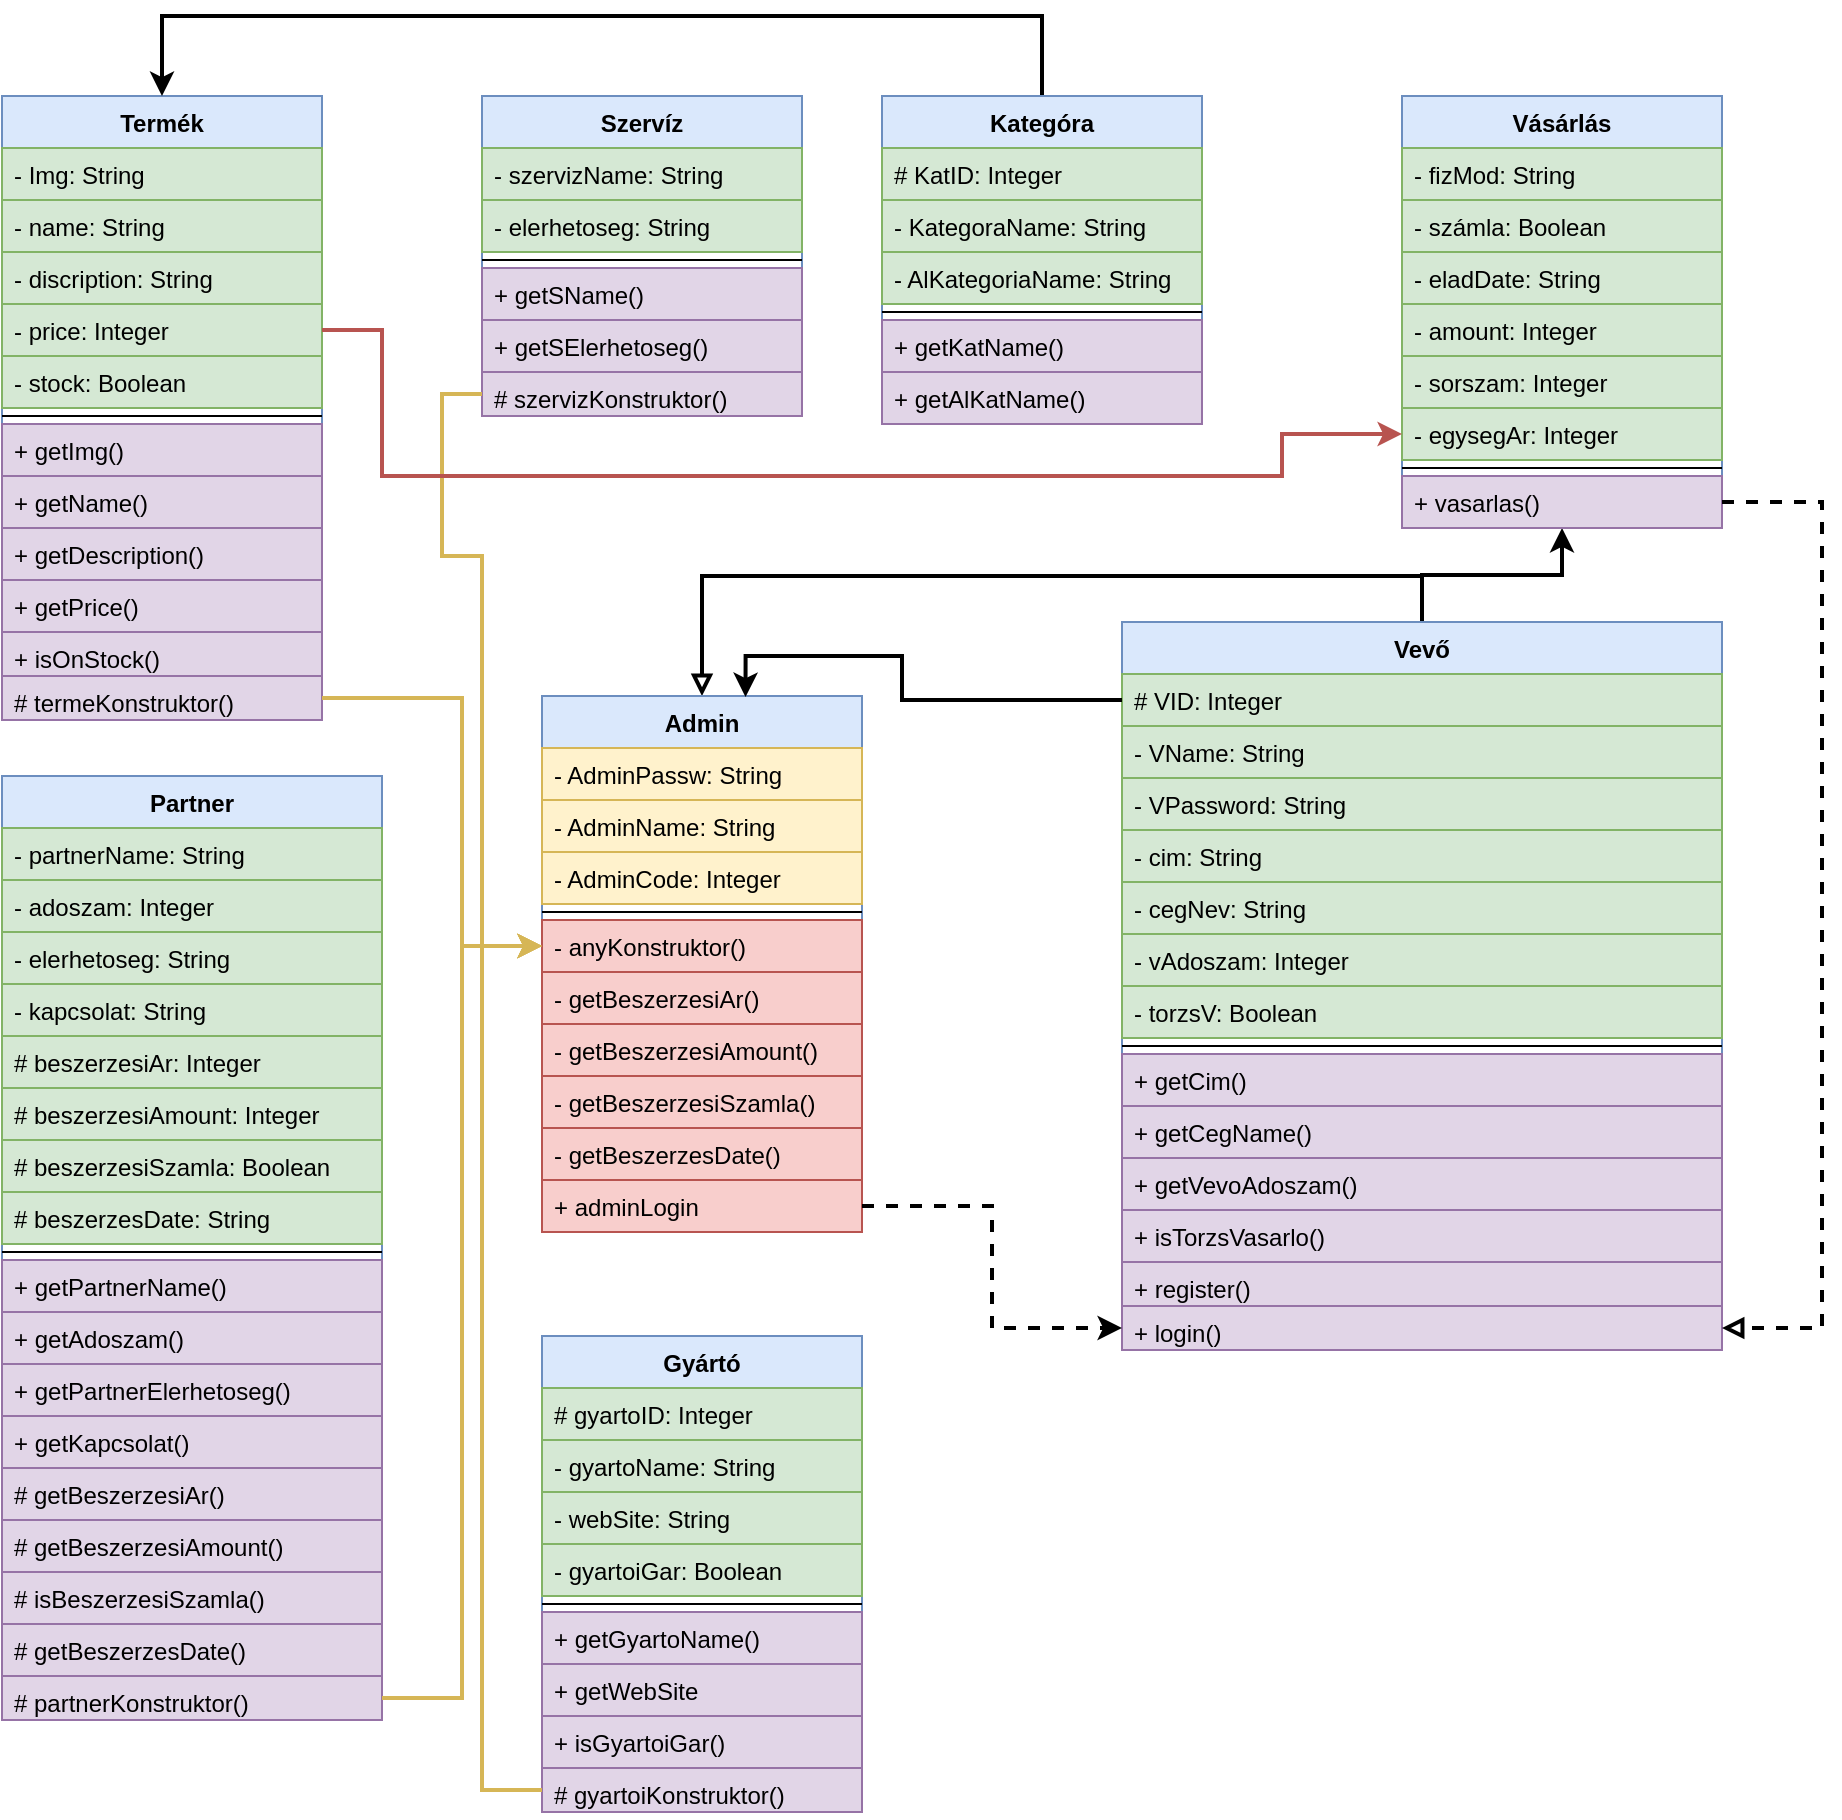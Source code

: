 <mxfile version="15.4.3" type="device"><diagram id="SooCw2AbxNKD4jz4kQ_n" name="Page-1"><mxGraphModel dx="1152" dy="637" grid="1" gridSize="10" guides="1" tooltips="1" connect="1" arrows="1" fold="1" page="1" pageScale="1" pageWidth="827" pageHeight="1169" math="0" shadow="0"><root><mxCell id="0"/><mxCell id="1" parent="0"/><mxCell id="ChIsNGt6jTSekpjBK3AV-1" value="Termék" style="swimlane;fontStyle=1;align=center;verticalAlign=top;childLayout=stackLayout;horizontal=1;startSize=26;horizontalStack=0;resizeParent=1;resizeParentMax=0;resizeLast=0;collapsible=1;marginBottom=0;fillColor=#dae8fc;strokeColor=#6c8ebf;" parent="1" vertex="1"><mxGeometry y="90" width="160" height="312" as="geometry"/></mxCell><mxCell id="ChIsNGt6jTSekpjBK3AV-2" value="- Img: String" style="text;strokeColor=#82b366;fillColor=#d5e8d4;align=left;verticalAlign=top;spacingLeft=4;spacingRight=4;overflow=hidden;rotatable=0;points=[[0,0.5],[1,0.5]];portConstraint=eastwest;" parent="ChIsNGt6jTSekpjBK3AV-1" vertex="1"><mxGeometry y="26" width="160" height="26" as="geometry"/></mxCell><mxCell id="ChIsNGt6jTSekpjBK3AV-6" value="- name: String" style="text;strokeColor=#82b366;fillColor=#d5e8d4;align=left;verticalAlign=top;spacingLeft=4;spacingRight=4;overflow=hidden;rotatable=0;points=[[0,0.5],[1,0.5]];portConstraint=eastwest;" parent="ChIsNGt6jTSekpjBK3AV-1" vertex="1"><mxGeometry y="52" width="160" height="26" as="geometry"/></mxCell><mxCell id="ChIsNGt6jTSekpjBK3AV-5" value="- discription: String" style="text;strokeColor=#82b366;fillColor=#d5e8d4;align=left;verticalAlign=top;spacingLeft=4;spacingRight=4;overflow=hidden;rotatable=0;points=[[0,0.5],[1,0.5]];portConstraint=eastwest;" parent="ChIsNGt6jTSekpjBK3AV-1" vertex="1"><mxGeometry y="78" width="160" height="26" as="geometry"/></mxCell><mxCell id="ChIsNGt6jTSekpjBK3AV-7" value="- price: Integer" style="text;strokeColor=#82b366;fillColor=#d5e8d4;align=left;verticalAlign=top;spacingLeft=4;spacingRight=4;overflow=hidden;rotatable=0;points=[[0,0.5],[1,0.5]];portConstraint=eastwest;" parent="ChIsNGt6jTSekpjBK3AV-1" vertex="1"><mxGeometry y="104" width="160" height="26" as="geometry"/></mxCell><mxCell id="ChIsNGt6jTSekpjBK3AV-8" value="- stock: Boolean" style="text;strokeColor=#82b366;fillColor=#d5e8d4;align=left;verticalAlign=top;spacingLeft=4;spacingRight=4;overflow=hidden;rotatable=0;points=[[0,0.5],[1,0.5]];portConstraint=eastwest;" parent="ChIsNGt6jTSekpjBK3AV-1" vertex="1"><mxGeometry y="130" width="160" height="26" as="geometry"/></mxCell><mxCell id="ChIsNGt6jTSekpjBK3AV-3" value="" style="line;strokeWidth=1;fillColor=none;align=left;verticalAlign=middle;spacingTop=-1;spacingLeft=3;spacingRight=3;rotatable=0;labelPosition=right;points=[];portConstraint=eastwest;" parent="ChIsNGt6jTSekpjBK3AV-1" vertex="1"><mxGeometry y="156" width="160" height="8" as="geometry"/></mxCell><mxCell id="ChIsNGt6jTSekpjBK3AV-4" value="+ getImg()" style="text;strokeColor=#9673a6;fillColor=#e1d5e7;align=left;verticalAlign=top;spacingLeft=4;spacingRight=4;overflow=hidden;rotatable=0;points=[[0,0.5],[1,0.5]];portConstraint=eastwest;" parent="ChIsNGt6jTSekpjBK3AV-1" vertex="1"><mxGeometry y="164" width="160" height="26" as="geometry"/></mxCell><mxCell id="B_tdv-N8UlKnLACxASIv-1" value="+ getName()" style="text;strokeColor=#9673a6;fillColor=#e1d5e7;align=left;verticalAlign=top;spacingLeft=4;spacingRight=4;overflow=hidden;rotatable=0;points=[[0,0.5],[1,0.5]];portConstraint=eastwest;" vertex="1" parent="ChIsNGt6jTSekpjBK3AV-1"><mxGeometry y="190" width="160" height="26" as="geometry"/></mxCell><mxCell id="B_tdv-N8UlKnLACxASIv-2" value="+ getDescription()" style="text;strokeColor=#9673a6;fillColor=#e1d5e7;align=left;verticalAlign=top;spacingLeft=4;spacingRight=4;overflow=hidden;rotatable=0;points=[[0,0.5],[1,0.5]];portConstraint=eastwest;" vertex="1" parent="ChIsNGt6jTSekpjBK3AV-1"><mxGeometry y="216" width="160" height="26" as="geometry"/></mxCell><mxCell id="B_tdv-N8UlKnLACxASIv-3" value="+ getPrice()" style="text;strokeColor=#9673a6;fillColor=#e1d5e7;align=left;verticalAlign=top;spacingLeft=4;spacingRight=4;overflow=hidden;rotatable=0;points=[[0,0.5],[1,0.5]];portConstraint=eastwest;" vertex="1" parent="ChIsNGt6jTSekpjBK3AV-1"><mxGeometry y="242" width="160" height="26" as="geometry"/></mxCell><mxCell id="B_tdv-N8UlKnLACxASIv-4" value="+ isOnStock()" style="text;strokeColor=#9673a6;fillColor=#e1d5e7;align=left;verticalAlign=top;spacingLeft=4;spacingRight=4;overflow=hidden;rotatable=0;points=[[0,0.5],[1,0.5]];portConstraint=eastwest;" vertex="1" parent="ChIsNGt6jTSekpjBK3AV-1"><mxGeometry y="268" width="160" height="22" as="geometry"/></mxCell><mxCell id="B_tdv-N8UlKnLACxASIv-5" value="# termeKonstruktor()" style="text;strokeColor=#9673a6;fillColor=#e1d5e7;align=left;verticalAlign=top;spacingLeft=4;spacingRight=4;overflow=hidden;rotatable=0;points=[[0,0.5],[1,0.5]];portConstraint=eastwest;" vertex="1" parent="ChIsNGt6jTSekpjBK3AV-1"><mxGeometry y="290" width="160" height="22" as="geometry"/></mxCell><mxCell id="ChIsNGt6jTSekpjBK3AV-9" value="Partner" style="swimlane;fontStyle=1;align=center;verticalAlign=top;childLayout=stackLayout;horizontal=1;startSize=26;horizontalStack=0;resizeParent=1;resizeParentMax=0;resizeLast=0;collapsible=1;marginBottom=0;fillColor=#dae8fc;strokeColor=#6c8ebf;" parent="1" vertex="1"><mxGeometry y="430" width="190" height="472" as="geometry"/></mxCell><mxCell id="ChIsNGt6jTSekpjBK3AV-10" value="- partnerName: String" style="text;strokeColor=#82b366;fillColor=#d5e8d4;align=left;verticalAlign=top;spacingLeft=4;spacingRight=4;overflow=hidden;rotatable=0;points=[[0,0.5],[1,0.5]];portConstraint=eastwest;" parent="ChIsNGt6jTSekpjBK3AV-9" vertex="1"><mxGeometry y="26" width="190" height="26" as="geometry"/></mxCell><mxCell id="ChIsNGt6jTSekpjBK3AV-11" value="- adoszam: Integer" style="text;strokeColor=#82b366;fillColor=#d5e8d4;align=left;verticalAlign=top;spacingLeft=4;spacingRight=4;overflow=hidden;rotatable=0;points=[[0,0.5],[1,0.5]];portConstraint=eastwest;" parent="ChIsNGt6jTSekpjBK3AV-9" vertex="1"><mxGeometry y="52" width="190" height="26" as="geometry"/></mxCell><mxCell id="ChIsNGt6jTSekpjBK3AV-12" value="- elerhetoseg: String" style="text;strokeColor=#82b366;fillColor=#d5e8d4;align=left;verticalAlign=top;spacingLeft=4;spacingRight=4;overflow=hidden;rotatable=0;points=[[0,0.5],[1,0.5]];portConstraint=eastwest;" parent="ChIsNGt6jTSekpjBK3AV-9" vertex="1"><mxGeometry y="78" width="190" height="26" as="geometry"/></mxCell><mxCell id="ChIsNGt6jTSekpjBK3AV-13" value="- kapcsolat: String" style="text;strokeColor=#82b366;fillColor=#d5e8d4;align=left;verticalAlign=top;spacingLeft=4;spacingRight=4;overflow=hidden;rotatable=0;points=[[0,0.5],[1,0.5]];portConstraint=eastwest;" parent="ChIsNGt6jTSekpjBK3AV-9" vertex="1"><mxGeometry y="104" width="190" height="26" as="geometry"/></mxCell><mxCell id="ChIsNGt6jTSekpjBK3AV-70" value="# beszerzesiAr: Integer" style="text;strokeColor=#82b366;fillColor=#d5e8d4;align=left;verticalAlign=top;spacingLeft=4;spacingRight=4;overflow=hidden;rotatable=0;points=[[0,0.5],[1,0.5]];portConstraint=eastwest;" parent="ChIsNGt6jTSekpjBK3AV-9" vertex="1"><mxGeometry y="130" width="190" height="26" as="geometry"/></mxCell><mxCell id="ChIsNGt6jTSekpjBK3AV-71" value="# beszerzesiAmount: Integer" style="text;strokeColor=#82b366;fillColor=#d5e8d4;align=left;verticalAlign=top;spacingLeft=4;spacingRight=4;overflow=hidden;rotatable=0;points=[[0,0.5],[1,0.5]];portConstraint=eastwest;" parent="ChIsNGt6jTSekpjBK3AV-9" vertex="1"><mxGeometry y="156" width="190" height="26" as="geometry"/></mxCell><mxCell id="ChIsNGt6jTSekpjBK3AV-72" value="# beszerzesiSzamla: Boolean" style="text;strokeColor=#82b366;fillColor=#d5e8d4;align=left;verticalAlign=top;spacingLeft=4;spacingRight=4;overflow=hidden;rotatable=0;points=[[0,0.5],[1,0.5]];portConstraint=eastwest;" parent="ChIsNGt6jTSekpjBK3AV-9" vertex="1"><mxGeometry y="182" width="190" height="26" as="geometry"/></mxCell><mxCell id="ChIsNGt6jTSekpjBK3AV-73" value="# beszerzesDate: String" style="text;strokeColor=#82b366;fillColor=#d5e8d4;align=left;verticalAlign=top;spacingLeft=4;spacingRight=4;overflow=hidden;rotatable=0;points=[[0,0.5],[1,0.5]];portConstraint=eastwest;" parent="ChIsNGt6jTSekpjBK3AV-9" vertex="1"><mxGeometry y="208" width="190" height="26" as="geometry"/></mxCell><mxCell id="ChIsNGt6jTSekpjBK3AV-15" value="" style="line;strokeWidth=1;fillColor=none;align=left;verticalAlign=middle;spacingTop=-1;spacingLeft=3;spacingRight=3;rotatable=0;labelPosition=right;points=[];portConstraint=eastwest;" parent="ChIsNGt6jTSekpjBK3AV-9" vertex="1"><mxGeometry y="234" width="190" height="8" as="geometry"/></mxCell><mxCell id="ChIsNGt6jTSekpjBK3AV-16" value="+ getPartnerName()" style="text;strokeColor=#9673a6;fillColor=#e1d5e7;align=left;verticalAlign=top;spacingLeft=4;spacingRight=4;overflow=hidden;rotatable=0;points=[[0,0.5],[1,0.5]];portConstraint=eastwest;" parent="ChIsNGt6jTSekpjBK3AV-9" vertex="1"><mxGeometry y="242" width="190" height="26" as="geometry"/></mxCell><mxCell id="B_tdv-N8UlKnLACxASIv-20" value="+ getAdoszam()" style="text;strokeColor=#9673a6;fillColor=#e1d5e7;align=left;verticalAlign=top;spacingLeft=4;spacingRight=4;overflow=hidden;rotatable=0;points=[[0,0.5],[1,0.5]];portConstraint=eastwest;" vertex="1" parent="ChIsNGt6jTSekpjBK3AV-9"><mxGeometry y="268" width="190" height="26" as="geometry"/></mxCell><mxCell id="B_tdv-N8UlKnLACxASIv-21" value="+ getPartnerElerhetoseg()" style="text;strokeColor=#9673a6;fillColor=#e1d5e7;align=left;verticalAlign=top;spacingLeft=4;spacingRight=4;overflow=hidden;rotatable=0;points=[[0,0.5],[1,0.5]];portConstraint=eastwest;" vertex="1" parent="ChIsNGt6jTSekpjBK3AV-9"><mxGeometry y="294" width="190" height="26" as="geometry"/></mxCell><mxCell id="B_tdv-N8UlKnLACxASIv-22" value="+ getKapcsolat()" style="text;strokeColor=#9673a6;fillColor=#e1d5e7;align=left;verticalAlign=top;spacingLeft=4;spacingRight=4;overflow=hidden;rotatable=0;points=[[0,0.5],[1,0.5]];portConstraint=eastwest;" vertex="1" parent="ChIsNGt6jTSekpjBK3AV-9"><mxGeometry y="320" width="190" height="26" as="geometry"/></mxCell><mxCell id="B_tdv-N8UlKnLACxASIv-23" value="# getBeszerzesiAr()" style="text;strokeColor=#9673a6;fillColor=#e1d5e7;align=left;verticalAlign=top;spacingLeft=4;spacingRight=4;overflow=hidden;rotatable=0;points=[[0,0.5],[1,0.5]];portConstraint=eastwest;" vertex="1" parent="ChIsNGt6jTSekpjBK3AV-9"><mxGeometry y="346" width="190" height="26" as="geometry"/></mxCell><mxCell id="B_tdv-N8UlKnLACxASIv-24" value="# getBeszerzesiAmount()" style="text;strokeColor=#9673a6;fillColor=#e1d5e7;align=left;verticalAlign=top;spacingLeft=4;spacingRight=4;overflow=hidden;rotatable=0;points=[[0,0.5],[1,0.5]];portConstraint=eastwest;" vertex="1" parent="ChIsNGt6jTSekpjBK3AV-9"><mxGeometry y="372" width="190" height="26" as="geometry"/></mxCell><mxCell id="B_tdv-N8UlKnLACxASIv-25" value="# isBeszerzesiSzamla()" style="text;strokeColor=#9673a6;fillColor=#e1d5e7;align=left;verticalAlign=top;spacingLeft=4;spacingRight=4;overflow=hidden;rotatable=0;points=[[0,0.5],[1,0.5]];portConstraint=eastwest;" vertex="1" parent="ChIsNGt6jTSekpjBK3AV-9"><mxGeometry y="398" width="190" height="26" as="geometry"/></mxCell><mxCell id="B_tdv-N8UlKnLACxASIv-26" value="# getBeszerzesDate()" style="text;strokeColor=#9673a6;fillColor=#e1d5e7;align=left;verticalAlign=top;spacingLeft=4;spacingRight=4;overflow=hidden;rotatable=0;points=[[0,0.5],[1,0.5]];portConstraint=eastwest;" vertex="1" parent="ChIsNGt6jTSekpjBK3AV-9"><mxGeometry y="424" width="190" height="26" as="geometry"/></mxCell><mxCell id="B_tdv-N8UlKnLACxASIv-12" value="# partnerKonstruktor()" style="text;strokeColor=#9673a6;fillColor=#e1d5e7;align=left;verticalAlign=top;spacingLeft=4;spacingRight=4;overflow=hidden;rotatable=0;points=[[0,0.5],[1,0.5]];portConstraint=eastwest;" vertex="1" parent="ChIsNGt6jTSekpjBK3AV-9"><mxGeometry y="450" width="190" height="22" as="geometry"/></mxCell><mxCell id="B_tdv-N8UlKnLACxASIv-56" style="edgeStyle=orthogonalEdgeStyle;rounded=0;orthogonalLoop=1;jettySize=auto;html=1;entryX=0.5;entryY=0;entryDx=0;entryDy=0;endArrow=block;endFill=0;strokeWidth=2;" edge="1" parent="1" source="ChIsNGt6jTSekpjBK3AV-18" target="B_tdv-N8UlKnLACxASIv-6"><mxGeometry relative="1" as="geometry"><Array as="points"><mxPoint x="710" y="330"/><mxPoint x="350" y="330"/></Array></mxGeometry></mxCell><mxCell id="B_tdv-N8UlKnLACxASIv-63" style="edgeStyle=orthogonalEdgeStyle;rounded=0;orthogonalLoop=1;jettySize=auto;html=1;endArrow=classic;endFill=1;strokeWidth=2;" edge="1" parent="1" source="ChIsNGt6jTSekpjBK3AV-18" target="B_tdv-N8UlKnLACxASIv-48"><mxGeometry relative="1" as="geometry"/></mxCell><mxCell id="ChIsNGt6jTSekpjBK3AV-18" value="Vevő" style="swimlane;fontStyle=1;align=center;verticalAlign=top;childLayout=stackLayout;horizontal=1;startSize=26;horizontalStack=0;resizeParent=1;resizeParentMax=0;resizeLast=0;collapsible=1;marginBottom=0;fillColor=#dae8fc;strokeColor=#6c8ebf;" parent="1" vertex="1"><mxGeometry x="560" y="353" width="300" height="364" as="geometry"/></mxCell><mxCell id="ChIsNGt6jTSekpjBK3AV-19" value="# VID: Integer" style="text;strokeColor=#82b366;fillColor=#d5e8d4;align=left;verticalAlign=top;spacingLeft=4;spacingRight=4;overflow=hidden;rotatable=0;points=[[0,0.5],[1,0.5]];portConstraint=eastwest;" parent="ChIsNGt6jTSekpjBK3AV-18" vertex="1"><mxGeometry y="26" width="300" height="26" as="geometry"/></mxCell><mxCell id="ChIsNGt6jTSekpjBK3AV-22" value="- VName: String" style="text;strokeColor=#82b366;fillColor=#d5e8d4;align=left;verticalAlign=top;spacingLeft=4;spacingRight=4;overflow=hidden;rotatable=0;points=[[0,0.5],[1,0.5]];portConstraint=eastwest;" parent="ChIsNGt6jTSekpjBK3AV-18" vertex="1"><mxGeometry y="52" width="300" height="26" as="geometry"/></mxCell><mxCell id="B_tdv-N8UlKnLACxASIv-57" value="- VPassword: String" style="text;strokeColor=#82b366;fillColor=#d5e8d4;align=left;verticalAlign=top;spacingLeft=4;spacingRight=4;overflow=hidden;rotatable=0;points=[[0,0.5],[1,0.5]];portConstraint=eastwest;" vertex="1" parent="ChIsNGt6jTSekpjBK3AV-18"><mxGeometry y="78" width="300" height="26" as="geometry"/></mxCell><mxCell id="ChIsNGt6jTSekpjBK3AV-23" value="- cim: String" style="text;strokeColor=#82b366;fillColor=#d5e8d4;align=left;verticalAlign=top;spacingLeft=4;spacingRight=4;overflow=hidden;rotatable=0;points=[[0,0.5],[1,0.5]];portConstraint=eastwest;" parent="ChIsNGt6jTSekpjBK3AV-18" vertex="1"><mxGeometry y="104" width="300" height="26" as="geometry"/></mxCell><mxCell id="ChIsNGt6jTSekpjBK3AV-24" value="- cegNev: String" style="text;strokeColor=#82b366;fillColor=#d5e8d4;align=left;verticalAlign=top;spacingLeft=4;spacingRight=4;overflow=hidden;rotatable=0;points=[[0,0.5],[1,0.5]];portConstraint=eastwest;" parent="ChIsNGt6jTSekpjBK3AV-18" vertex="1"><mxGeometry y="130" width="300" height="26" as="geometry"/></mxCell><mxCell id="ChIsNGt6jTSekpjBK3AV-25" value="- vAdoszam: Integer" style="text;strokeColor=#82b366;fillColor=#d5e8d4;align=left;verticalAlign=top;spacingLeft=4;spacingRight=4;overflow=hidden;rotatable=0;points=[[0,0.5],[1,0.5]];portConstraint=eastwest;" parent="ChIsNGt6jTSekpjBK3AV-18" vertex="1"><mxGeometry y="156" width="300" height="26" as="geometry"/></mxCell><mxCell id="ChIsNGt6jTSekpjBK3AV-26" value="- torzsV: Boolean" style="text;strokeColor=#82b366;fillColor=#d5e8d4;align=left;verticalAlign=top;spacingLeft=4;spacingRight=4;overflow=hidden;rotatable=0;points=[[0,0.5],[1,0.5]];portConstraint=eastwest;" parent="ChIsNGt6jTSekpjBK3AV-18" vertex="1"><mxGeometry y="182" width="300" height="26" as="geometry"/></mxCell><mxCell id="ChIsNGt6jTSekpjBK3AV-20" value="" style="line;strokeWidth=1;fillColor=none;align=left;verticalAlign=middle;spacingTop=-1;spacingLeft=3;spacingRight=3;rotatable=0;labelPosition=right;points=[];portConstraint=eastwest;" parent="ChIsNGt6jTSekpjBK3AV-18" vertex="1"><mxGeometry y="208" width="300" height="8" as="geometry"/></mxCell><mxCell id="B_tdv-N8UlKnLACxASIv-39" value="+ getCim()" style="text;strokeColor=#9673a6;fillColor=#e1d5e7;align=left;verticalAlign=top;spacingLeft=4;spacingRight=4;overflow=hidden;rotatable=0;points=[[0,0.5],[1,0.5]];portConstraint=eastwest;" vertex="1" parent="ChIsNGt6jTSekpjBK3AV-18"><mxGeometry y="216" width="300" height="26" as="geometry"/></mxCell><mxCell id="B_tdv-N8UlKnLACxASIv-40" value="+ getCegName()" style="text;strokeColor=#9673a6;fillColor=#e1d5e7;align=left;verticalAlign=top;spacingLeft=4;spacingRight=4;overflow=hidden;rotatable=0;points=[[0,0.5],[1,0.5]];portConstraint=eastwest;" vertex="1" parent="ChIsNGt6jTSekpjBK3AV-18"><mxGeometry y="242" width="300" height="26" as="geometry"/></mxCell><mxCell id="B_tdv-N8UlKnLACxASIv-41" value="+ getVevoAdoszam()" style="text;strokeColor=#9673a6;fillColor=#e1d5e7;align=left;verticalAlign=top;spacingLeft=4;spacingRight=4;overflow=hidden;rotatable=0;points=[[0,0.5],[1,0.5]];portConstraint=eastwest;" vertex="1" parent="ChIsNGt6jTSekpjBK3AV-18"><mxGeometry y="268" width="300" height="26" as="geometry"/></mxCell><mxCell id="B_tdv-N8UlKnLACxASIv-42" value="+ isTorzsVasarlo()" style="text;strokeColor=#9673a6;fillColor=#e1d5e7;align=left;verticalAlign=top;spacingLeft=4;spacingRight=4;overflow=hidden;rotatable=0;points=[[0,0.5],[1,0.5]];portConstraint=eastwest;" vertex="1" parent="ChIsNGt6jTSekpjBK3AV-18"><mxGeometry y="294" width="300" height="26" as="geometry"/></mxCell><mxCell id="B_tdv-N8UlKnLACxASIv-13" value="+ register()" style="text;strokeColor=#9673a6;fillColor=#e1d5e7;align=left;verticalAlign=top;spacingLeft=4;spacingRight=4;overflow=hidden;rotatable=0;points=[[0,0.5],[1,0.5]];portConstraint=eastwest;" vertex="1" parent="ChIsNGt6jTSekpjBK3AV-18"><mxGeometry y="320" width="300" height="22" as="geometry"/></mxCell><mxCell id="B_tdv-N8UlKnLACxASIv-58" value="+ login()" style="text;strokeColor=#9673a6;fillColor=#e1d5e7;align=left;verticalAlign=top;spacingLeft=4;spacingRight=4;overflow=hidden;rotatable=0;points=[[0,0.5],[1,0.5]];portConstraint=eastwest;" vertex="1" parent="ChIsNGt6jTSekpjBK3AV-18"><mxGeometry y="342" width="300" height="22" as="geometry"/></mxCell><mxCell id="B_tdv-N8UlKnLACxASIv-65" style="edgeStyle=orthogonalEdgeStyle;rounded=0;orthogonalLoop=1;jettySize=auto;html=1;entryX=0.5;entryY=0;entryDx=0;entryDy=0;endArrow=classic;endFill=1;strokeWidth=2;" edge="1" parent="1" source="ChIsNGt6jTSekpjBK3AV-34" target="ChIsNGt6jTSekpjBK3AV-1"><mxGeometry relative="1" as="geometry"><Array as="points"><mxPoint x="520" y="50"/><mxPoint x="80" y="50"/></Array></mxGeometry></mxCell><mxCell id="ChIsNGt6jTSekpjBK3AV-34" value="Kategóra" style="swimlane;fontStyle=1;align=center;verticalAlign=top;childLayout=stackLayout;horizontal=1;startSize=26;horizontalStack=0;resizeParent=1;resizeParentMax=0;resizeLast=0;collapsible=1;marginBottom=0;fillColor=#dae8fc;strokeColor=#6c8ebf;" parent="1" vertex="1"><mxGeometry x="440" y="90" width="160" height="164" as="geometry"/></mxCell><mxCell id="ChIsNGt6jTSekpjBK3AV-44" value="# KatID: Integer" style="text;strokeColor=#82b366;fillColor=#d5e8d4;align=left;verticalAlign=top;spacingLeft=4;spacingRight=4;overflow=hidden;rotatable=0;points=[[0,0.5],[1,0.5]];portConstraint=eastwest;" parent="ChIsNGt6jTSekpjBK3AV-34" vertex="1"><mxGeometry y="26" width="160" height="26" as="geometry"/></mxCell><mxCell id="ChIsNGt6jTSekpjBK3AV-35" value="- KategoraName: String" style="text;strokeColor=#82b366;fillColor=#d5e8d4;align=left;verticalAlign=top;spacingLeft=4;spacingRight=4;overflow=hidden;rotatable=0;points=[[0,0.5],[1,0.5]];portConstraint=eastwest;" parent="ChIsNGt6jTSekpjBK3AV-34" vertex="1"><mxGeometry y="52" width="160" height="26" as="geometry"/></mxCell><mxCell id="ChIsNGt6jTSekpjBK3AV-41" value="- AlKategoriaName: String" style="text;strokeColor=#82b366;fillColor=#d5e8d4;align=left;verticalAlign=top;spacingLeft=4;spacingRight=4;overflow=hidden;rotatable=0;points=[[0,0.5],[1,0.5]];portConstraint=eastwest;" parent="ChIsNGt6jTSekpjBK3AV-34" vertex="1"><mxGeometry y="78" width="160" height="26" as="geometry"/></mxCell><mxCell id="ChIsNGt6jTSekpjBK3AV-36" value="" style="line;strokeWidth=1;fillColor=none;align=left;verticalAlign=middle;spacingTop=-1;spacingLeft=3;spacingRight=3;rotatable=0;labelPosition=right;points=[];portConstraint=eastwest;" parent="ChIsNGt6jTSekpjBK3AV-34" vertex="1"><mxGeometry y="104" width="160" height="8" as="geometry"/></mxCell><mxCell id="ChIsNGt6jTSekpjBK3AV-37" value="+ getKatName()" style="text;strokeColor=#9673a6;fillColor=#e1d5e7;align=left;verticalAlign=top;spacingLeft=4;spacingRight=4;overflow=hidden;rotatable=0;points=[[0,0.5],[1,0.5]];portConstraint=eastwest;" parent="ChIsNGt6jTSekpjBK3AV-34" vertex="1"><mxGeometry y="112" width="160" height="26" as="geometry"/></mxCell><mxCell id="B_tdv-N8UlKnLACxASIv-18" value="+ getAlKatName()" style="text;strokeColor=#9673a6;fillColor=#e1d5e7;align=left;verticalAlign=top;spacingLeft=4;spacingRight=4;overflow=hidden;rotatable=0;points=[[0,0.5],[1,0.5]];portConstraint=eastwest;" vertex="1" parent="ChIsNGt6jTSekpjBK3AV-34"><mxGeometry y="138" width="160" height="26" as="geometry"/></mxCell><mxCell id="ChIsNGt6jTSekpjBK3AV-45" value="Gyártó" style="swimlane;fontStyle=1;align=center;verticalAlign=top;childLayout=stackLayout;horizontal=1;startSize=26;horizontalStack=0;resizeParent=1;resizeParentMax=0;resizeLast=0;collapsible=1;marginBottom=0;fillColor=#dae8fc;strokeColor=#6c8ebf;" parent="1" vertex="1"><mxGeometry x="270" y="710" width="160" height="238" as="geometry"/></mxCell><mxCell id="ChIsNGt6jTSekpjBK3AV-67" value="# gyartoID: Integer" style="text;strokeColor=#82b366;fillColor=#d5e8d4;align=left;verticalAlign=top;spacingLeft=4;spacingRight=4;overflow=hidden;rotatable=0;points=[[0,0.5],[1,0.5]];portConstraint=eastwest;" parent="ChIsNGt6jTSekpjBK3AV-45" vertex="1"><mxGeometry y="26" width="160" height="26" as="geometry"/></mxCell><mxCell id="ChIsNGt6jTSekpjBK3AV-46" value="- gyartoName: String" style="text;strokeColor=#82b366;fillColor=#d5e8d4;align=left;verticalAlign=top;spacingLeft=4;spacingRight=4;overflow=hidden;rotatable=0;points=[[0,0.5],[1,0.5]];portConstraint=eastwest;" parent="ChIsNGt6jTSekpjBK3AV-45" vertex="1"><mxGeometry y="52" width="160" height="26" as="geometry"/></mxCell><mxCell id="ChIsNGt6jTSekpjBK3AV-54" value="- webSite: String" style="text;strokeColor=#82b366;fillColor=#d5e8d4;align=left;verticalAlign=top;spacingLeft=4;spacingRight=4;overflow=hidden;rotatable=0;points=[[0,0.5],[1,0.5]];portConstraint=eastwest;" parent="ChIsNGt6jTSekpjBK3AV-45" vertex="1"><mxGeometry y="78" width="160" height="26" as="geometry"/></mxCell><mxCell id="ChIsNGt6jTSekpjBK3AV-68" value="- gyartoiGar: Boolean" style="text;strokeColor=#82b366;fillColor=#d5e8d4;align=left;verticalAlign=top;spacingLeft=4;spacingRight=4;overflow=hidden;rotatable=0;points=[[0,0.5],[1,0.5]];portConstraint=eastwest;" parent="ChIsNGt6jTSekpjBK3AV-45" vertex="1"><mxGeometry y="104" width="160" height="26" as="geometry"/></mxCell><mxCell id="ChIsNGt6jTSekpjBK3AV-47" value="" style="line;strokeWidth=1;fillColor=none;align=left;verticalAlign=middle;spacingTop=-1;spacingLeft=3;spacingRight=3;rotatable=0;labelPosition=right;points=[];portConstraint=eastwest;" parent="ChIsNGt6jTSekpjBK3AV-45" vertex="1"><mxGeometry y="130" width="160" height="8" as="geometry"/></mxCell><mxCell id="ChIsNGt6jTSekpjBK3AV-48" value="+ getGyartoName()" style="text;strokeColor=#9673a6;fillColor=#e1d5e7;align=left;verticalAlign=top;spacingLeft=4;spacingRight=4;overflow=hidden;rotatable=0;points=[[0,0.5],[1,0.5]];portConstraint=eastwest;" parent="ChIsNGt6jTSekpjBK3AV-45" vertex="1"><mxGeometry y="138" width="160" height="26" as="geometry"/></mxCell><mxCell id="B_tdv-N8UlKnLACxASIv-31" value="+ getWebSite" style="text;strokeColor=#9673a6;fillColor=#e1d5e7;align=left;verticalAlign=top;spacingLeft=4;spacingRight=4;overflow=hidden;rotatable=0;points=[[0,0.5],[1,0.5]];portConstraint=eastwest;" vertex="1" parent="ChIsNGt6jTSekpjBK3AV-45"><mxGeometry y="164" width="160" height="26" as="geometry"/></mxCell><mxCell id="B_tdv-N8UlKnLACxASIv-32" value="+ isGyartoiGar()" style="text;strokeColor=#9673a6;fillColor=#e1d5e7;align=left;verticalAlign=top;spacingLeft=4;spacingRight=4;overflow=hidden;rotatable=0;points=[[0,0.5],[1,0.5]];portConstraint=eastwest;" vertex="1" parent="ChIsNGt6jTSekpjBK3AV-45"><mxGeometry y="190" width="160" height="26" as="geometry"/></mxCell><mxCell id="B_tdv-N8UlKnLACxASIv-16" value="# gyartoiKonstruktor()" style="text;strokeColor=#9673a6;fillColor=#e1d5e7;align=left;verticalAlign=top;spacingLeft=4;spacingRight=4;overflow=hidden;rotatable=0;points=[[0,0.5],[1,0.5]];portConstraint=eastwest;" vertex="1" parent="ChIsNGt6jTSekpjBK3AV-45"><mxGeometry y="216" width="160" height="22" as="geometry"/></mxCell><mxCell id="ChIsNGt6jTSekpjBK3AV-56" value="Szervíz" style="swimlane;fontStyle=1;align=center;verticalAlign=top;childLayout=stackLayout;horizontal=1;startSize=26;horizontalStack=0;resizeParent=1;resizeParentMax=0;resizeLast=0;collapsible=1;marginBottom=0;fillColor=#dae8fc;strokeColor=#6c8ebf;" parent="1" vertex="1"><mxGeometry x="240" y="90" width="160" height="160" as="geometry"/></mxCell><mxCell id="ChIsNGt6jTSekpjBK3AV-57" value="- szervizName: String" style="text;strokeColor=#82b366;fillColor=#d5e8d4;align=left;verticalAlign=top;spacingLeft=4;spacingRight=4;overflow=hidden;rotatable=0;points=[[0,0.5],[1,0.5]];portConstraint=eastwest;" parent="ChIsNGt6jTSekpjBK3AV-56" vertex="1"><mxGeometry y="26" width="160" height="26" as="geometry"/></mxCell><mxCell id="ChIsNGt6jTSekpjBK3AV-60" value="- elerhetoseg: String" style="text;strokeColor=#82b366;fillColor=#d5e8d4;align=left;verticalAlign=top;spacingLeft=4;spacingRight=4;overflow=hidden;rotatable=0;points=[[0,0.5],[1,0.5]];portConstraint=eastwest;" parent="ChIsNGt6jTSekpjBK3AV-56" vertex="1"><mxGeometry y="52" width="160" height="26" as="geometry"/></mxCell><mxCell id="ChIsNGt6jTSekpjBK3AV-58" value="" style="line;strokeWidth=1;fillColor=none;align=left;verticalAlign=middle;spacingTop=-1;spacingLeft=3;spacingRight=3;rotatable=0;labelPosition=right;points=[];portConstraint=eastwest;" parent="ChIsNGt6jTSekpjBK3AV-56" vertex="1"><mxGeometry y="78" width="160" height="8" as="geometry"/></mxCell><mxCell id="ChIsNGt6jTSekpjBK3AV-59" value="+ getSName()" style="text;strokeColor=#9673a6;fillColor=#e1d5e7;align=left;verticalAlign=top;spacingLeft=4;spacingRight=4;overflow=hidden;rotatable=0;points=[[0,0.5],[1,0.5]];portConstraint=eastwest;" parent="ChIsNGt6jTSekpjBK3AV-56" vertex="1"><mxGeometry y="86" width="160" height="26" as="geometry"/></mxCell><mxCell id="B_tdv-N8UlKnLACxASIv-17" value="+ getSElerhetoseg()" style="text;strokeColor=#9673a6;fillColor=#e1d5e7;align=left;verticalAlign=top;spacingLeft=4;spacingRight=4;overflow=hidden;rotatable=0;points=[[0,0.5],[1,0.5]];portConstraint=eastwest;" vertex="1" parent="ChIsNGt6jTSekpjBK3AV-56"><mxGeometry y="112" width="160" height="26" as="geometry"/></mxCell><mxCell id="B_tdv-N8UlKnLACxASIv-14" value="# szervizKonstruktor()" style="text;strokeColor=#9673a6;fillColor=#e1d5e7;align=left;verticalAlign=top;spacingLeft=4;spacingRight=4;overflow=hidden;rotatable=0;points=[[0,0.5],[1,0.5]];portConstraint=eastwest;" vertex="1" parent="ChIsNGt6jTSekpjBK3AV-56"><mxGeometry y="138" width="160" height="22" as="geometry"/></mxCell><mxCell id="B_tdv-N8UlKnLACxASIv-6" value="Admin" style="swimlane;fontStyle=1;align=center;verticalAlign=top;childLayout=stackLayout;horizontal=1;startSize=26;horizontalStack=0;resizeParent=1;resizeParentMax=0;resizeLast=0;collapsible=1;marginBottom=0;fillColor=#dae8fc;strokeColor=#6c8ebf;" vertex="1" parent="1"><mxGeometry x="270" y="390" width="160" height="268" as="geometry"/></mxCell><mxCell id="B_tdv-N8UlKnLACxASIv-7" value="- AdminPassw: String" style="text;strokeColor=#d6b656;fillColor=#fff2cc;align=left;verticalAlign=top;spacingLeft=4;spacingRight=4;overflow=hidden;rotatable=0;points=[[0,0.5],[1,0.5]];portConstraint=eastwest;" vertex="1" parent="B_tdv-N8UlKnLACxASIv-6"><mxGeometry y="26" width="160" height="26" as="geometry"/></mxCell><mxCell id="B_tdv-N8UlKnLACxASIv-10" value="- AdminName: String" style="text;strokeColor=#d6b656;fillColor=#fff2cc;align=left;verticalAlign=top;spacingLeft=4;spacingRight=4;overflow=hidden;rotatable=0;points=[[0,0.5],[1,0.5]];portConstraint=eastwest;" vertex="1" parent="B_tdv-N8UlKnLACxASIv-6"><mxGeometry y="52" width="160" height="26" as="geometry"/></mxCell><mxCell id="B_tdv-N8UlKnLACxASIv-11" value="- AdminCode: Integer" style="text;strokeColor=#d6b656;fillColor=#fff2cc;align=left;verticalAlign=top;spacingLeft=4;spacingRight=4;overflow=hidden;rotatable=0;points=[[0,0.5],[1,0.5]];portConstraint=eastwest;" vertex="1" parent="B_tdv-N8UlKnLACxASIv-6"><mxGeometry y="78" width="160" height="26" as="geometry"/></mxCell><mxCell id="B_tdv-N8UlKnLACxASIv-8" value="" style="line;strokeWidth=1;fillColor=none;align=left;verticalAlign=middle;spacingTop=-1;spacingLeft=3;spacingRight=3;rotatable=0;labelPosition=right;points=[];portConstraint=eastwest;" vertex="1" parent="B_tdv-N8UlKnLACxASIv-6"><mxGeometry y="104" width="160" height="8" as="geometry"/></mxCell><mxCell id="B_tdv-N8UlKnLACxASIv-9" value="- anyKonstruktor()" style="text;strokeColor=#b85450;fillColor=#f8cecc;align=left;verticalAlign=top;spacingLeft=4;spacingRight=4;overflow=hidden;rotatable=0;points=[[0,0.5],[1,0.5]];portConstraint=eastwest;" vertex="1" parent="B_tdv-N8UlKnLACxASIv-6"><mxGeometry y="112" width="160" height="26" as="geometry"/></mxCell><mxCell id="B_tdv-N8UlKnLACxASIv-27" value="- getBeszerzesiAr()" style="text;strokeColor=#b85450;fillColor=#f8cecc;align=left;verticalAlign=top;spacingLeft=4;spacingRight=4;overflow=hidden;rotatable=0;points=[[0,0.5],[1,0.5]];portConstraint=eastwest;" vertex="1" parent="B_tdv-N8UlKnLACxASIv-6"><mxGeometry y="138" width="160" height="26" as="geometry"/></mxCell><mxCell id="B_tdv-N8UlKnLACxASIv-28" value="- getBeszerzesiAmount()" style="text;strokeColor=#b85450;fillColor=#f8cecc;align=left;verticalAlign=top;spacingLeft=4;spacingRight=4;overflow=hidden;rotatable=0;points=[[0,0.5],[1,0.5]];portConstraint=eastwest;" vertex="1" parent="B_tdv-N8UlKnLACxASIv-6"><mxGeometry y="164" width="160" height="26" as="geometry"/></mxCell><mxCell id="B_tdv-N8UlKnLACxASIv-29" value="- getBeszerzesiSzamla()" style="text;strokeColor=#b85450;fillColor=#f8cecc;align=left;verticalAlign=top;spacingLeft=4;spacingRight=4;overflow=hidden;rotatable=0;points=[[0,0.5],[1,0.5]];portConstraint=eastwest;" vertex="1" parent="B_tdv-N8UlKnLACxASIv-6"><mxGeometry y="190" width="160" height="26" as="geometry"/></mxCell><mxCell id="B_tdv-N8UlKnLACxASIv-30" value="- getBeszerzesDate()" style="text;strokeColor=#b85450;fillColor=#f8cecc;align=left;verticalAlign=top;spacingLeft=4;spacingRight=4;overflow=hidden;rotatable=0;points=[[0,0.5],[1,0.5]];portConstraint=eastwest;" vertex="1" parent="B_tdv-N8UlKnLACxASIv-6"><mxGeometry y="216" width="160" height="26" as="geometry"/></mxCell><mxCell id="B_tdv-N8UlKnLACxASIv-59" value="+ adminLogin" style="text;strokeColor=#b85450;fillColor=#f8cecc;align=left;verticalAlign=top;spacingLeft=4;spacingRight=4;overflow=hidden;rotatable=0;points=[[0,0.5],[1,0.5]];portConstraint=eastwest;" vertex="1" parent="B_tdv-N8UlKnLACxASIv-6"><mxGeometry y="242" width="160" height="26" as="geometry"/></mxCell><mxCell id="B_tdv-N8UlKnLACxASIv-48" value="Vásárlás" style="swimlane;fontStyle=1;align=center;verticalAlign=top;childLayout=stackLayout;horizontal=1;startSize=26;horizontalStack=0;resizeParent=1;resizeParentMax=0;resizeLast=0;collapsible=1;marginBottom=0;fillColor=#dae8fc;strokeColor=#6c8ebf;" vertex="1" parent="1"><mxGeometry x="700" y="90" width="160" height="216" as="geometry"/></mxCell><mxCell id="ChIsNGt6jTSekpjBK3AV-28" value="- fizMod: String" style="text;strokeColor=#82b366;fillColor=#d5e8d4;align=left;verticalAlign=top;spacingLeft=4;spacingRight=4;overflow=hidden;rotatable=0;points=[[0,0.5],[1,0.5]];portConstraint=eastwest;" parent="B_tdv-N8UlKnLACxASIv-48" vertex="1"><mxGeometry y="26" width="160" height="26" as="geometry"/></mxCell><mxCell id="ChIsNGt6jTSekpjBK3AV-30" value="- számla: Boolean" style="text;strokeColor=#82b366;fillColor=#d5e8d4;align=left;verticalAlign=top;spacingLeft=4;spacingRight=4;overflow=hidden;rotatable=0;points=[[0,0.5],[1,0.5]];portConstraint=eastwest;" parent="B_tdv-N8UlKnLACxASIv-48" vertex="1"><mxGeometry y="52" width="160" height="26" as="geometry"/></mxCell><mxCell id="ChIsNGt6jTSekpjBK3AV-31" value="- eladDate: String" style="text;strokeColor=#82b366;fillColor=#d5e8d4;align=left;verticalAlign=top;spacingLeft=4;spacingRight=4;overflow=hidden;rotatable=0;points=[[0,0.5],[1,0.5]];portConstraint=eastwest;" parent="B_tdv-N8UlKnLACxASIv-48" vertex="1"><mxGeometry y="78" width="160" height="26" as="geometry"/></mxCell><mxCell id="ChIsNGt6jTSekpjBK3AV-32" value="- amount: Integer" style="text;strokeColor=#82b366;fillColor=#d5e8d4;align=left;verticalAlign=top;spacingLeft=4;spacingRight=4;overflow=hidden;rotatable=0;points=[[0,0.5],[1,0.5]];portConstraint=eastwest;" parent="B_tdv-N8UlKnLACxASIv-48" vertex="1"><mxGeometry y="104" width="160" height="26" as="geometry"/></mxCell><mxCell id="ChIsNGt6jTSekpjBK3AV-27" value="- sorszam: Integer" style="text;strokeColor=#82b366;fillColor=#d5e8d4;align=left;verticalAlign=top;spacingLeft=4;spacingRight=4;overflow=hidden;rotatable=0;points=[[0,0.5],[1,0.5]];portConstraint=eastwest;" parent="B_tdv-N8UlKnLACxASIv-48" vertex="1"><mxGeometry y="130" width="160" height="26" as="geometry"/></mxCell><mxCell id="ChIsNGt6jTSekpjBK3AV-33" value="- egysegAr: Integer" style="text;strokeColor=#82b366;fillColor=#d5e8d4;align=left;verticalAlign=top;spacingLeft=4;spacingRight=4;overflow=hidden;rotatable=0;points=[[0,0.5],[1,0.5]];portConstraint=eastwest;" parent="B_tdv-N8UlKnLACxASIv-48" vertex="1"><mxGeometry y="156" width="160" height="26" as="geometry"/></mxCell><mxCell id="B_tdv-N8UlKnLACxASIv-50" value="" style="line;strokeWidth=1;fillColor=none;align=left;verticalAlign=middle;spacingTop=-1;spacingLeft=3;spacingRight=3;rotatable=0;labelPosition=right;points=[];portConstraint=eastwest;" vertex="1" parent="B_tdv-N8UlKnLACxASIv-48"><mxGeometry y="182" width="160" height="8" as="geometry"/></mxCell><mxCell id="B_tdv-N8UlKnLACxASIv-51" value="+ vasarlas()" style="text;strokeColor=#9673a6;fillColor=#e1d5e7;align=left;verticalAlign=top;spacingLeft=4;spacingRight=4;overflow=hidden;rotatable=0;points=[[0,0.5],[1,0.5]];portConstraint=eastwest;" vertex="1" parent="B_tdv-N8UlKnLACxASIv-48"><mxGeometry y="190" width="160" height="26" as="geometry"/></mxCell><mxCell id="B_tdv-N8UlKnLACxASIv-60" style="edgeStyle=orthogonalEdgeStyle;rounded=0;orthogonalLoop=1;jettySize=auto;html=1;endArrow=classic;endFill=1;strokeWidth=2;dashed=1;" edge="1" parent="1" source="B_tdv-N8UlKnLACxASIv-59" target="B_tdv-N8UlKnLACxASIv-58"><mxGeometry relative="1" as="geometry"/></mxCell><mxCell id="B_tdv-N8UlKnLACxASIv-61" style="edgeStyle=orthogonalEdgeStyle;rounded=0;orthogonalLoop=1;jettySize=auto;html=1;entryX=0.636;entryY=0.002;entryDx=0;entryDy=0;entryPerimeter=0;endArrow=classic;endFill=1;strokeWidth=2;" edge="1" parent="1" source="ChIsNGt6jTSekpjBK3AV-19" target="B_tdv-N8UlKnLACxASIv-6"><mxGeometry relative="1" as="geometry"><Array as="points"><mxPoint x="450" y="392"/><mxPoint x="450" y="370"/><mxPoint x="372" y="370"/></Array></mxGeometry></mxCell><mxCell id="B_tdv-N8UlKnLACxASIv-62" style="edgeStyle=orthogonalEdgeStyle;rounded=0;orthogonalLoop=1;jettySize=auto;html=1;entryX=1;entryY=0.5;entryDx=0;entryDy=0;endArrow=block;endFill=0;strokeWidth=2;dashed=1;" edge="1" parent="1" source="B_tdv-N8UlKnLACxASIv-51" target="B_tdv-N8UlKnLACxASIv-58"><mxGeometry relative="1" as="geometry"><Array as="points"><mxPoint x="910" y="293"/><mxPoint x="910" y="706"/></Array></mxGeometry></mxCell><mxCell id="B_tdv-N8UlKnLACxASIv-64" style="edgeStyle=orthogonalEdgeStyle;rounded=0;orthogonalLoop=1;jettySize=auto;html=1;entryX=0;entryY=0.5;entryDx=0;entryDy=0;endArrow=classic;endFill=1;strokeWidth=2;fillColor=#fff2cc;strokeColor=#d6b656;" edge="1" parent="1" source="B_tdv-N8UlKnLACxASIv-14" target="B_tdv-N8UlKnLACxASIv-9"><mxGeometry relative="1" as="geometry"><Array as="points"><mxPoint x="220" y="239"/><mxPoint x="220" y="320"/><mxPoint x="240" y="320"/><mxPoint x="240" y="515"/></Array></mxGeometry></mxCell><mxCell id="B_tdv-N8UlKnLACxASIv-66" style="edgeStyle=orthogonalEdgeStyle;rounded=0;orthogonalLoop=1;jettySize=auto;html=1;entryX=0;entryY=0.5;entryDx=0;entryDy=0;endArrow=classic;endFill=1;strokeWidth=2;fillColor=#f8cecc;strokeColor=#b85450;" edge="1" parent="1" source="ChIsNGt6jTSekpjBK3AV-7" target="ChIsNGt6jTSekpjBK3AV-33"><mxGeometry relative="1" as="geometry"><Array as="points"><mxPoint x="190" y="207"/><mxPoint x="190" y="280"/><mxPoint x="640" y="280"/><mxPoint x="640" y="259"/></Array></mxGeometry></mxCell><mxCell id="B_tdv-N8UlKnLACxASIv-67" style="edgeStyle=orthogonalEdgeStyle;rounded=0;orthogonalLoop=1;jettySize=auto;html=1;endArrow=classic;endFill=1;strokeWidth=2;fillColor=#fff2cc;strokeColor=#d6b656;" edge="1" parent="1" source="B_tdv-N8UlKnLACxASIv-5" target="B_tdv-N8UlKnLACxASIv-9"><mxGeometry relative="1" as="geometry"><Array as="points"><mxPoint x="230" y="391"/><mxPoint x="230" y="515"/></Array></mxGeometry></mxCell><mxCell id="B_tdv-N8UlKnLACxASIv-68" style="edgeStyle=orthogonalEdgeStyle;rounded=0;orthogonalLoop=1;jettySize=auto;html=1;entryX=0;entryY=0.5;entryDx=0;entryDy=0;endArrow=classic;endFill=1;strokeWidth=2;fillColor=#fff2cc;strokeColor=#d6b656;" edge="1" parent="1" source="B_tdv-N8UlKnLACxASIv-12" target="B_tdv-N8UlKnLACxASIv-9"><mxGeometry relative="1" as="geometry"/></mxCell><mxCell id="B_tdv-N8UlKnLACxASIv-69" style="edgeStyle=orthogonalEdgeStyle;rounded=0;orthogonalLoop=1;jettySize=auto;html=1;entryX=0;entryY=0.5;entryDx=0;entryDy=0;endArrow=classic;endFill=1;strokeWidth=2;fillColor=#fff2cc;strokeColor=#d6b656;" edge="1" parent="1" source="B_tdv-N8UlKnLACxASIv-16" target="B_tdv-N8UlKnLACxASIv-9"><mxGeometry relative="1" as="geometry"><Array as="points"><mxPoint x="240" y="937"/><mxPoint x="240" y="515"/></Array></mxGeometry></mxCell></root></mxGraphModel></diagram></mxfile>